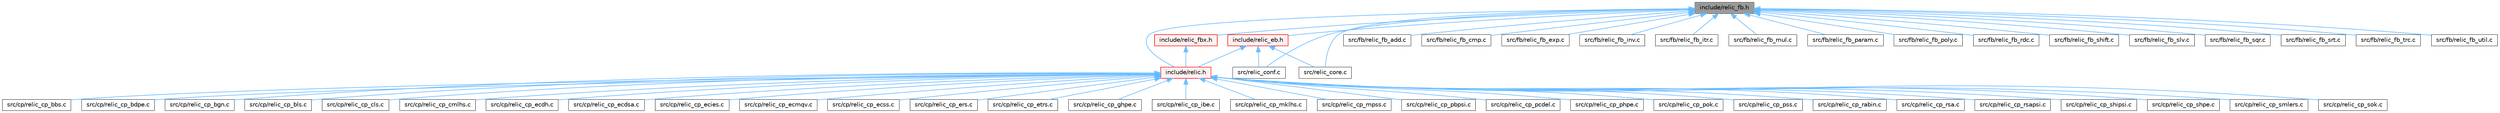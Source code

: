 digraph "include/relic_fb.h"
{
 // LATEX_PDF_SIZE
  bgcolor="transparent";
  edge [fontname=Helvetica,fontsize=10,labelfontname=Helvetica,labelfontsize=10];
  node [fontname=Helvetica,fontsize=10,shape=box,height=0.2,width=0.4];
  Node1 [id="Node000001",label="include/relic_fb.h",height=0.2,width=0.4,color="gray40", fillcolor="grey60", style="filled", fontcolor="black",tooltip=" "];
  Node1 -> Node2 [id="edge1_Node000001_Node000002",dir="back",color="steelblue1",style="solid",tooltip=" "];
  Node2 [id="Node000002",label="include/relic.h",height=0.2,width=0.4,color="red", fillcolor="#FFF0F0", style="filled",URL="$d0/d17/relic_8h.html",tooltip=" "];
  Node2 -> Node3 [id="edge2_Node000002_Node000003",dir="back",color="steelblue1",style="solid",tooltip=" "];
  Node3 [id="Node000003",label="src/cp/relic_cp_bbs.c",height=0.2,width=0.4,color="grey40", fillcolor="white", style="filled",URL="$da/d1b/relic__cp__bbs_8c.html",tooltip=" "];
  Node2 -> Node4 [id="edge3_Node000002_Node000004",dir="back",color="steelblue1",style="solid",tooltip=" "];
  Node4 [id="Node000004",label="src/cp/relic_cp_bdpe.c",height=0.2,width=0.4,color="grey40", fillcolor="white", style="filled",URL="$d7/d40/relic__cp__bdpe_8c.html",tooltip=" "];
  Node2 -> Node5 [id="edge4_Node000002_Node000005",dir="back",color="steelblue1",style="solid",tooltip=" "];
  Node5 [id="Node000005",label="src/cp/relic_cp_bgn.c",height=0.2,width=0.4,color="grey40", fillcolor="white", style="filled",URL="$d8/de3/relic__cp__bgn_8c.html",tooltip=" "];
  Node2 -> Node6 [id="edge5_Node000002_Node000006",dir="back",color="steelblue1",style="solid",tooltip=" "];
  Node6 [id="Node000006",label="src/cp/relic_cp_bls.c",height=0.2,width=0.4,color="grey40", fillcolor="white", style="filled",URL="$d7/dda/relic__cp__bls_8c.html",tooltip=" "];
  Node2 -> Node7 [id="edge6_Node000002_Node000007",dir="back",color="steelblue1",style="solid",tooltip=" "];
  Node7 [id="Node000007",label="src/cp/relic_cp_cls.c",height=0.2,width=0.4,color="grey40", fillcolor="white", style="filled",URL="$d8/d31/relic__cp__cls_8c.html",tooltip=" "];
  Node2 -> Node8 [id="edge7_Node000002_Node000008",dir="back",color="steelblue1",style="solid",tooltip=" "];
  Node8 [id="Node000008",label="src/cp/relic_cp_cmlhs.c",height=0.2,width=0.4,color="grey40", fillcolor="white", style="filled",URL="$d4/d7b/relic__cp__cmlhs_8c.html",tooltip=" "];
  Node2 -> Node9 [id="edge8_Node000002_Node000009",dir="back",color="steelblue1",style="solid",tooltip=" "];
  Node9 [id="Node000009",label="src/cp/relic_cp_ecdh.c",height=0.2,width=0.4,color="grey40", fillcolor="white", style="filled",URL="$d5/dce/relic__cp__ecdh_8c.html",tooltip=" "];
  Node2 -> Node10 [id="edge9_Node000002_Node000010",dir="back",color="steelblue1",style="solid",tooltip=" "];
  Node10 [id="Node000010",label="src/cp/relic_cp_ecdsa.c",height=0.2,width=0.4,color="grey40", fillcolor="white", style="filled",URL="$d0/d80/relic__cp__ecdsa_8c.html",tooltip=" "];
  Node2 -> Node11 [id="edge10_Node000002_Node000011",dir="back",color="steelblue1",style="solid",tooltip=" "];
  Node11 [id="Node000011",label="src/cp/relic_cp_ecies.c",height=0.2,width=0.4,color="grey40", fillcolor="white", style="filled",URL="$df/dd4/relic__cp__ecies_8c.html",tooltip=" "];
  Node2 -> Node12 [id="edge11_Node000002_Node000012",dir="back",color="steelblue1",style="solid",tooltip=" "];
  Node12 [id="Node000012",label="src/cp/relic_cp_ecmqv.c",height=0.2,width=0.4,color="grey40", fillcolor="white", style="filled",URL="$da/d1e/relic__cp__ecmqv_8c.html",tooltip=" "];
  Node2 -> Node13 [id="edge12_Node000002_Node000013",dir="back",color="steelblue1",style="solid",tooltip=" "];
  Node13 [id="Node000013",label="src/cp/relic_cp_ecss.c",height=0.2,width=0.4,color="grey40", fillcolor="white", style="filled",URL="$d4/d4c/relic__cp__ecss_8c.html",tooltip=" "];
  Node2 -> Node14 [id="edge13_Node000002_Node000014",dir="back",color="steelblue1",style="solid",tooltip=" "];
  Node14 [id="Node000014",label="src/cp/relic_cp_ers.c",height=0.2,width=0.4,color="grey40", fillcolor="white", style="filled",URL="$de/d80/relic__cp__ers_8c.html",tooltip=" "];
  Node2 -> Node15 [id="edge14_Node000002_Node000015",dir="back",color="steelblue1",style="solid",tooltip=" "];
  Node15 [id="Node000015",label="src/cp/relic_cp_etrs.c",height=0.2,width=0.4,color="grey40", fillcolor="white", style="filled",URL="$dd/d39/relic__cp__etrs_8c.html",tooltip=" "];
  Node2 -> Node16 [id="edge15_Node000002_Node000016",dir="back",color="steelblue1",style="solid",tooltip=" "];
  Node16 [id="Node000016",label="src/cp/relic_cp_ghpe.c",height=0.2,width=0.4,color="grey40", fillcolor="white", style="filled",URL="$dc/d7e/relic__cp__ghpe_8c.html",tooltip=" "];
  Node2 -> Node17 [id="edge16_Node000002_Node000017",dir="back",color="steelblue1",style="solid",tooltip=" "];
  Node17 [id="Node000017",label="src/cp/relic_cp_ibe.c",height=0.2,width=0.4,color="grey40", fillcolor="white", style="filled",URL="$d1/dd3/relic__cp__ibe_8c.html",tooltip=" "];
  Node2 -> Node18 [id="edge17_Node000002_Node000018",dir="back",color="steelblue1",style="solid",tooltip=" "];
  Node18 [id="Node000018",label="src/cp/relic_cp_mklhs.c",height=0.2,width=0.4,color="grey40", fillcolor="white", style="filled",URL="$da/d1c/relic__cp__mklhs_8c.html",tooltip=" "];
  Node2 -> Node19 [id="edge18_Node000002_Node000019",dir="back",color="steelblue1",style="solid",tooltip=" "];
  Node19 [id="Node000019",label="src/cp/relic_cp_mpss.c",height=0.2,width=0.4,color="grey40", fillcolor="white", style="filled",URL="$da/da7/relic__cp__mpss_8c.html",tooltip=" "];
  Node2 -> Node20 [id="edge19_Node000002_Node000020",dir="back",color="steelblue1",style="solid",tooltip=" "];
  Node20 [id="Node000020",label="src/cp/relic_cp_pbpsi.c",height=0.2,width=0.4,color="grey40", fillcolor="white", style="filled",URL="$db/d16/relic__cp__pbpsi_8c.html",tooltip=" "];
  Node2 -> Node21 [id="edge20_Node000002_Node000021",dir="back",color="steelblue1",style="solid",tooltip=" "];
  Node21 [id="Node000021",label="src/cp/relic_cp_pcdel.c",height=0.2,width=0.4,color="grey40", fillcolor="white", style="filled",URL="$da/dc2/relic__cp__pcdel_8c.html",tooltip=" "];
  Node2 -> Node22 [id="edge21_Node000002_Node000022",dir="back",color="steelblue1",style="solid",tooltip=" "];
  Node22 [id="Node000022",label="src/cp/relic_cp_phpe.c",height=0.2,width=0.4,color="grey40", fillcolor="white", style="filled",URL="$d4/de6/relic__cp__phpe_8c.html",tooltip=" "];
  Node2 -> Node23 [id="edge22_Node000002_Node000023",dir="back",color="steelblue1",style="solid",tooltip=" "];
  Node23 [id="Node000023",label="src/cp/relic_cp_pok.c",height=0.2,width=0.4,color="grey40", fillcolor="white", style="filled",URL="$d1/daa/relic__cp__pok_8c.html",tooltip=" "];
  Node2 -> Node24 [id="edge23_Node000002_Node000024",dir="back",color="steelblue1",style="solid",tooltip=" "];
  Node24 [id="Node000024",label="src/cp/relic_cp_pss.c",height=0.2,width=0.4,color="grey40", fillcolor="white", style="filled",URL="$d2/dbf/relic__cp__pss_8c.html",tooltip=" "];
  Node2 -> Node25 [id="edge24_Node000002_Node000025",dir="back",color="steelblue1",style="solid",tooltip=" "];
  Node25 [id="Node000025",label="src/cp/relic_cp_rabin.c",height=0.2,width=0.4,color="grey40", fillcolor="white", style="filled",URL="$d6/d1d/relic__cp__rabin_8c.html",tooltip=" "];
  Node2 -> Node26 [id="edge25_Node000002_Node000026",dir="back",color="steelblue1",style="solid",tooltip=" "];
  Node26 [id="Node000026",label="src/cp/relic_cp_rsa.c",height=0.2,width=0.4,color="grey40", fillcolor="white", style="filled",URL="$d0/d6e/relic__cp__rsa_8c.html",tooltip=" "];
  Node2 -> Node27 [id="edge26_Node000002_Node000027",dir="back",color="steelblue1",style="solid",tooltip=" "];
  Node27 [id="Node000027",label="src/cp/relic_cp_rsapsi.c",height=0.2,width=0.4,color="grey40", fillcolor="white", style="filled",URL="$d0/d3c/relic__cp__rsapsi_8c.html",tooltip=" "];
  Node2 -> Node28 [id="edge27_Node000002_Node000028",dir="back",color="steelblue1",style="solid",tooltip=" "];
  Node28 [id="Node000028",label="src/cp/relic_cp_shipsi.c",height=0.2,width=0.4,color="grey40", fillcolor="white", style="filled",URL="$df/d42/relic__cp__shipsi_8c.html",tooltip=" "];
  Node2 -> Node29 [id="edge28_Node000002_Node000029",dir="back",color="steelblue1",style="solid",tooltip=" "];
  Node29 [id="Node000029",label="src/cp/relic_cp_shpe.c",height=0.2,width=0.4,color="grey40", fillcolor="white", style="filled",URL="$d1/d29/relic__cp__shpe_8c.html",tooltip=" "];
  Node2 -> Node30 [id="edge29_Node000002_Node000030",dir="back",color="steelblue1",style="solid",tooltip=" "];
  Node30 [id="Node000030",label="src/cp/relic_cp_smlers.c",height=0.2,width=0.4,color="grey40", fillcolor="white", style="filled",URL="$d3/dc7/relic__cp__smlers_8c.html",tooltip=" "];
  Node2 -> Node31 [id="edge30_Node000002_Node000031",dir="back",color="steelblue1",style="solid",tooltip=" "];
  Node31 [id="Node000031",label="src/cp/relic_cp_sok.c",height=0.2,width=0.4,color="grey40", fillcolor="white", style="filled",URL="$d5/da9/relic__cp__sok_8c.html",tooltip=" "];
  Node1 -> Node35 [id="edge31_Node000001_Node000035",dir="back",color="steelblue1",style="solid",tooltip=" "];
  Node35 [id="Node000035",label="include/relic_eb.h",height=0.2,width=0.4,color="red", fillcolor="#FFF0F0", style="filled",URL="$d0/d24/relic__eb_8h.html",tooltip=" "];
  Node35 -> Node2 [id="edge32_Node000035_Node000002",dir="back",color="steelblue1",style="solid",tooltip=" "];
  Node35 -> Node290 [id="edge33_Node000035_Node000290",dir="back",color="steelblue1",style="solid",tooltip=" "];
  Node290 [id="Node000290",label="src/relic_conf.c",height=0.2,width=0.4,color="grey40", fillcolor="white", style="filled",URL="$db/d73/relic__conf_8c.html",tooltip=" "];
  Node35 -> Node41 [id="edge34_Node000035_Node000041",dir="back",color="steelblue1",style="solid",tooltip=" "];
  Node41 [id="Node000041",label="src/relic_core.c",height=0.2,width=0.4,color="grey40", fillcolor="white", style="filled",URL="$db/d4a/relic__core_8c.html",tooltip=" "];
  Node1 -> Node297 [id="edge35_Node000001_Node000297",dir="back",color="steelblue1",style="solid",tooltip=" "];
  Node297 [id="Node000297",label="include/relic_fbx.h",height=0.2,width=0.4,color="red", fillcolor="#FFF0F0", style="filled",URL="$d6/d20/relic__fbx_8h.html",tooltip=" "];
  Node297 -> Node2 [id="edge36_Node000297_Node000002",dir="back",color="steelblue1",style="solid",tooltip=" "];
  Node1 -> Node165 [id="edge37_Node000001_Node000165",dir="back",color="steelblue1",style="solid",tooltip=" "];
  Node165 [id="Node000165",label="src/fb/relic_fb_add.c",height=0.2,width=0.4,color="grey40", fillcolor="white", style="filled",URL="$d0/d4b/relic__fb__add_8c.html",tooltip=" "];
  Node1 -> Node166 [id="edge38_Node000001_Node000166",dir="back",color="steelblue1",style="solid",tooltip=" "];
  Node166 [id="Node000166",label="src/fb/relic_fb_cmp.c",height=0.2,width=0.4,color="grey40", fillcolor="white", style="filled",URL="$d9/d8d/relic__fb__cmp_8c.html",tooltip=" "];
  Node1 -> Node167 [id="edge39_Node000001_Node000167",dir="back",color="steelblue1",style="solid",tooltip=" "];
  Node167 [id="Node000167",label="src/fb/relic_fb_exp.c",height=0.2,width=0.4,color="grey40", fillcolor="white", style="filled",URL="$dc/d42/relic__fb__exp_8c.html",tooltip=" "];
  Node1 -> Node168 [id="edge40_Node000001_Node000168",dir="back",color="steelblue1",style="solid",tooltip=" "];
  Node168 [id="Node000168",label="src/fb/relic_fb_inv.c",height=0.2,width=0.4,color="grey40", fillcolor="white", style="filled",URL="$d2/dcb/relic__fb__inv_8c.html",tooltip=" "];
  Node1 -> Node169 [id="edge41_Node000001_Node000169",dir="back",color="steelblue1",style="solid",tooltip=" "];
  Node169 [id="Node000169",label="src/fb/relic_fb_itr.c",height=0.2,width=0.4,color="grey40", fillcolor="white", style="filled",URL="$d8/d31/relic__fb__itr_8c.html",tooltip=" "];
  Node1 -> Node170 [id="edge42_Node000001_Node000170",dir="back",color="steelblue1",style="solid",tooltip=" "];
  Node170 [id="Node000170",label="src/fb/relic_fb_mul.c",height=0.2,width=0.4,color="grey40", fillcolor="white", style="filled",URL="$d9/d83/relic__fb__mul_8c.html",tooltip=" "];
  Node1 -> Node171 [id="edge43_Node000001_Node000171",dir="back",color="steelblue1",style="solid",tooltip=" "];
  Node171 [id="Node000171",label="src/fb/relic_fb_param.c",height=0.2,width=0.4,color="grey40", fillcolor="white", style="filled",URL="$d5/d64/relic__fb__param_8c.html",tooltip=" "];
  Node1 -> Node172 [id="edge44_Node000001_Node000172",dir="back",color="steelblue1",style="solid",tooltip=" "];
  Node172 [id="Node000172",label="src/fb/relic_fb_poly.c",height=0.2,width=0.4,color="grey40", fillcolor="white", style="filled",URL="$d5/d0c/relic__fb__poly_8c.html",tooltip=" "];
  Node1 -> Node173 [id="edge45_Node000001_Node000173",dir="back",color="steelblue1",style="solid",tooltip=" "];
  Node173 [id="Node000173",label="src/fb/relic_fb_rdc.c",height=0.2,width=0.4,color="grey40", fillcolor="white", style="filled",URL="$db/da5/relic__fb__rdc_8c.html",tooltip=" "];
  Node1 -> Node174 [id="edge46_Node000001_Node000174",dir="back",color="steelblue1",style="solid",tooltip=" "];
  Node174 [id="Node000174",label="src/fb/relic_fb_shift.c",height=0.2,width=0.4,color="grey40", fillcolor="white", style="filled",URL="$d6/d13/relic__fb__shift_8c.html",tooltip=" "];
  Node1 -> Node175 [id="edge47_Node000001_Node000175",dir="back",color="steelblue1",style="solid",tooltip=" "];
  Node175 [id="Node000175",label="src/fb/relic_fb_slv.c",height=0.2,width=0.4,color="grey40", fillcolor="white", style="filled",URL="$d2/d49/relic__fb__slv_8c.html",tooltip=" "];
  Node1 -> Node176 [id="edge48_Node000001_Node000176",dir="back",color="steelblue1",style="solid",tooltip=" "];
  Node176 [id="Node000176",label="src/fb/relic_fb_sqr.c",height=0.2,width=0.4,color="grey40", fillcolor="white", style="filled",URL="$d8/d0b/relic__fb__sqr_8c.html",tooltip=" "];
  Node1 -> Node177 [id="edge49_Node000001_Node000177",dir="back",color="steelblue1",style="solid",tooltip=" "];
  Node177 [id="Node000177",label="src/fb/relic_fb_srt.c",height=0.2,width=0.4,color="grey40", fillcolor="white", style="filled",URL="$d9/d1b/relic__fb__srt_8c.html",tooltip=" "];
  Node1 -> Node178 [id="edge50_Node000001_Node000178",dir="back",color="steelblue1",style="solid",tooltip=" "];
  Node178 [id="Node000178",label="src/fb/relic_fb_trc.c",height=0.2,width=0.4,color="grey40", fillcolor="white", style="filled",URL="$d2/d11/relic__fb__trc_8c.html",tooltip=" "];
  Node1 -> Node179 [id="edge51_Node000001_Node000179",dir="back",color="steelblue1",style="solid",tooltip=" "];
  Node179 [id="Node000179",label="src/fb/relic_fb_util.c",height=0.2,width=0.4,color="grey40", fillcolor="white", style="filled",URL="$df/d96/relic__fb__util_8c.html",tooltip=" "];
  Node1 -> Node290 [id="edge52_Node000001_Node000290",dir="back",color="steelblue1",style="solid",tooltip=" "];
  Node1 -> Node41 [id="edge53_Node000001_Node000041",dir="back",color="steelblue1",style="solid",tooltip=" "];
}
